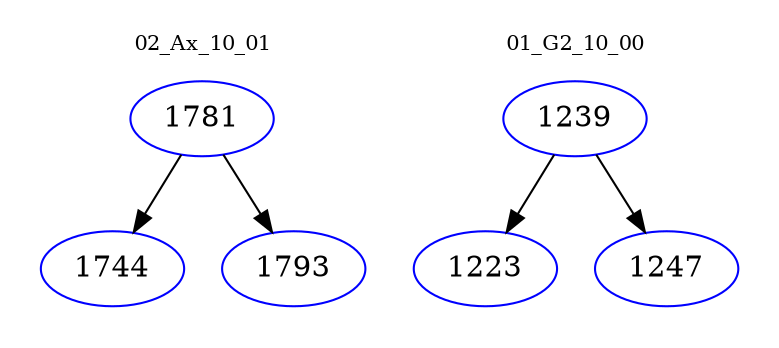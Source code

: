 digraph{
subgraph cluster_0 {
color = white
label = "02_Ax_10_01";
fontsize=10;
T0_1781 [label="1781", color="blue"]
T0_1781 -> T0_1744 [color="black"]
T0_1744 [label="1744", color="blue"]
T0_1781 -> T0_1793 [color="black"]
T0_1793 [label="1793", color="blue"]
}
subgraph cluster_1 {
color = white
label = "01_G2_10_00";
fontsize=10;
T1_1239 [label="1239", color="blue"]
T1_1239 -> T1_1223 [color="black"]
T1_1223 [label="1223", color="blue"]
T1_1239 -> T1_1247 [color="black"]
T1_1247 [label="1247", color="blue"]
}
}

